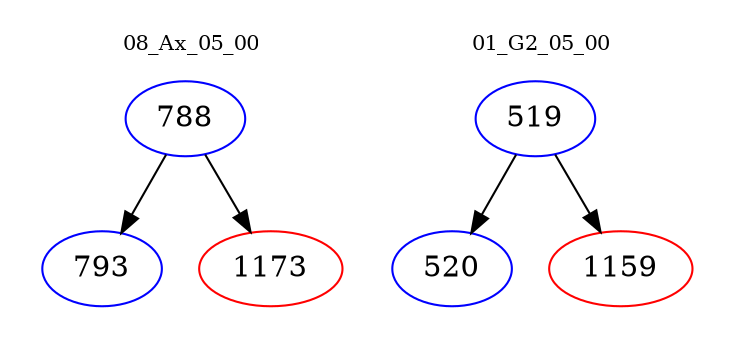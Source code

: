 digraph{
subgraph cluster_0 {
color = white
label = "08_Ax_05_00";
fontsize=10;
T0_788 [label="788", color="blue"]
T0_788 -> T0_793 [color="black"]
T0_793 [label="793", color="blue"]
T0_788 -> T0_1173 [color="black"]
T0_1173 [label="1173", color="red"]
}
subgraph cluster_1 {
color = white
label = "01_G2_05_00";
fontsize=10;
T1_519 [label="519", color="blue"]
T1_519 -> T1_520 [color="black"]
T1_520 [label="520", color="blue"]
T1_519 -> T1_1159 [color="black"]
T1_1159 [label="1159", color="red"]
}
}
